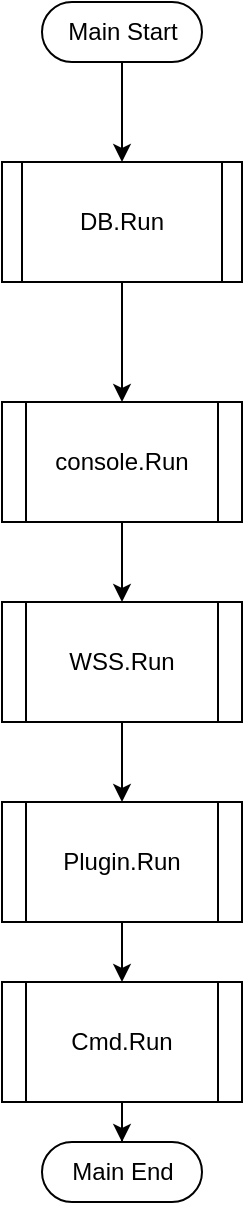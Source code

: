 <mxfile>
    <diagram id="M2TNECSAPc8-mV6phaxg" name="main.main">
        <mxGraphModel dx="600" dy="430" grid="1" gridSize="10" guides="1" tooltips="1" connect="1" arrows="1" fold="1" page="1" pageScale="1" pageWidth="827" pageHeight="1169" math="0" shadow="0">
            <root>
                <mxCell id="0"/>
                <mxCell id="1" parent="0"/>
                <mxCell id="11" value="" style="edgeStyle=orthogonalEdgeStyle;rounded=0;orthogonalLoop=1;jettySize=auto;html=1;" parent="1" source="3" target="10" edge="1">
                    <mxGeometry relative="1" as="geometry"/>
                </mxCell>
                <mxCell id="3" value="Main Start" style="html=1;dashed=0;whitespace=wrap;shape=mxgraph.dfd.start" parent="1" vertex="1">
                    <mxGeometry x="140" y="70" width="80" height="30" as="geometry"/>
                </mxCell>
                <mxCell id="4" value="Main End" style="html=1;dashed=0;whitespace=wrap;shape=mxgraph.dfd.start" parent="1" vertex="1">
                    <mxGeometry x="140" y="640" width="80" height="30" as="geometry"/>
                </mxCell>
                <mxCell id="13" value="" style="edgeStyle=orthogonalEdgeStyle;rounded=0;orthogonalLoop=1;jettySize=auto;html=1;" parent="1" source="10" target="12" edge="1">
                    <mxGeometry relative="1" as="geometry"/>
                </mxCell>
                <mxCell id="10" value="DB.Run" style="shape=process;whiteSpace=wrap;html=1;backgroundOutline=1;size=0.083;" parent="1" vertex="1">
                    <mxGeometry x="120" y="150" width="120" height="60" as="geometry"/>
                </mxCell>
                <mxCell id="15" value="" style="edgeStyle=orthogonalEdgeStyle;rounded=0;orthogonalLoop=1;jettySize=auto;html=1;" parent="1" source="12" target="14" edge="1">
                    <mxGeometry relative="1" as="geometry"/>
                </mxCell>
                <mxCell id="12" value="console.Run" style="shape=process;whiteSpace=wrap;html=1;backgroundOutline=1;" parent="1" vertex="1">
                    <mxGeometry x="120" y="270" width="120" height="60" as="geometry"/>
                </mxCell>
                <mxCell id="18" value="" style="edgeStyle=orthogonalEdgeStyle;rounded=0;orthogonalLoop=1;jettySize=auto;html=1;" parent="1" source="14" target="16" edge="1">
                    <mxGeometry relative="1" as="geometry"/>
                </mxCell>
                <mxCell id="14" value="WSS.Run" style="shape=process;whiteSpace=wrap;html=1;backgroundOutline=1;" parent="1" vertex="1">
                    <mxGeometry x="120" y="370" width="120" height="60" as="geometry"/>
                </mxCell>
                <mxCell id="19" value="" style="edgeStyle=orthogonalEdgeStyle;rounded=0;orthogonalLoop=1;jettySize=auto;html=1;" parent="1" source="16" target="17" edge="1">
                    <mxGeometry relative="1" as="geometry"/>
                </mxCell>
                <mxCell id="16" value="Plugin.Run" style="shape=process;whiteSpace=wrap;html=1;backgroundOutline=1;" parent="1" vertex="1">
                    <mxGeometry x="120" y="470" width="120" height="60" as="geometry"/>
                </mxCell>
                <mxCell id="20" value="" style="edgeStyle=orthogonalEdgeStyle;rounded=0;orthogonalLoop=1;jettySize=auto;html=1;" parent="1" source="17" target="4" edge="1">
                    <mxGeometry relative="1" as="geometry"/>
                </mxCell>
                <mxCell id="17" value="Cmd.Run" style="shape=process;whiteSpace=wrap;html=1;backgroundOutline=1;" parent="1" vertex="1">
                    <mxGeometry x="120" y="560" width="120" height="60" as="geometry"/>
                </mxCell>
            </root>
        </mxGraphModel>
    </diagram>
    <diagram id="DgRXm54Mt9QiTP9P1XXc" name="db.Run">
        <mxGraphModel dx="600" dy="430" grid="1" gridSize="10" guides="1" tooltips="1" connect="1" arrows="1" fold="1" page="1" pageScale="1" pageWidth="827" pageHeight="1169" math="0" shadow="0">
            <root>
                <mxCell id="7sUdZJNiSN5nUaYsZcpJ-0"/>
                <mxCell id="7sUdZJNiSN5nUaYsZcpJ-1" parent="7sUdZJNiSN5nUaYsZcpJ-0"/>
                <mxCell id="OEZo2ttJMFzqsk96og1l-4" value="" style="edgeStyle=orthogonalEdgeStyle;rounded=0;orthogonalLoop=1;jettySize=auto;html=1;" parent="7sUdZJNiSN5nUaYsZcpJ-1" source="7sUdZJNiSN5nUaYsZcpJ-5" target="OEZo2ttJMFzqsk96og1l-3" edge="1">
                    <mxGeometry relative="1" as="geometry"/>
                </mxCell>
                <mxCell id="7sUdZJNiSN5nUaYsZcpJ-5" value="DB.Run Start" style="html=1;dashed=0;whitespace=wrap;shape=mxgraph.dfd.start" parent="7sUdZJNiSN5nUaYsZcpJ-1" vertex="1">
                    <mxGeometry x="270" y="210" width="80" height="30" as="geometry"/>
                </mxCell>
                <mxCell id="Ix3oLzgPtq5K5zmP9US0-0" value="DB.Run End" style="html=1;dashed=0;whitespace=wrap;shape=mxgraph.dfd.start" parent="7sUdZJNiSN5nUaYsZcpJ-1" vertex="1">
                    <mxGeometry x="270" y="990" width="80" height="30" as="geometry"/>
                </mxCell>
                <mxCell id="OEZo2ttJMFzqsk96og1l-6" value="" style="edgeStyle=orthogonalEdgeStyle;rounded=0;orthogonalLoop=1;jettySize=auto;html=1;" parent="7sUdZJNiSN5nUaYsZcpJ-1" source="OEZo2ttJMFzqsk96og1l-3" target="OEZo2ttJMFzqsk96og1l-5" edge="1">
                    <mxGeometry relative="1" as="geometry"/>
                </mxCell>
                <mxCell id="OEZo2ttJMFzqsk96og1l-3" value="&lt;span&gt;Server List&lt;/span&gt;" style="strokeWidth=2;html=1;shape=mxgraph.flowchart.database;whiteSpace=wrap;" parent="7sUdZJNiSN5nUaYsZcpJ-1" vertex="1">
                    <mxGeometry x="280" y="300" width="60" height="60" as="geometry"/>
                </mxCell>
                <mxCell id="OEZo2ttJMFzqsk96og1l-5" value="init ?" style="strokeWidth=2;html=1;shape=mxgraph.flowchart.decision;whiteSpace=wrap;" parent="7sUdZJNiSN5nUaYsZcpJ-1" vertex="1">
                    <mxGeometry x="260" y="410" width="100" height="100" as="geometry"/>
                </mxCell>
                <mxCell id="OEZo2ttJMFzqsk96og1l-55" value="" style="edgeStyle=orthogonalEdgeStyle;rounded=0;orthogonalLoop=1;jettySize=auto;html=1;" parent="7sUdZJNiSN5nUaYsZcpJ-1" source="OEZo2ttJMFzqsk96og1l-7" target="OEZo2ttJMFzqsk96og1l-54" edge="1">
                    <mxGeometry relative="1" as="geometry"/>
                </mxCell>
                <mxCell id="OEZo2ttJMFzqsk96og1l-7" value="Account" style="strokeWidth=2;html=1;shape=mxgraph.flowchart.database;whiteSpace=wrap;" parent="7sUdZJNiSN5nUaYsZcpJ-1" vertex="1">
                    <mxGeometry x="280" y="570" width="60" height="60" as="geometry"/>
                </mxCell>
                <mxCell id="OEZo2ttJMFzqsk96og1l-18" value="" style="group" parent="7sUdZJNiSN5nUaYsZcpJ-1" vertex="1" connectable="0">
                    <mxGeometry x="280" y="530" width="30" height="40" as="geometry"/>
                </mxCell>
                <mxCell id="OEZo2ttJMFzqsk96og1l-38" value="" style="group" parent="OEZo2ttJMFzqsk96og1l-18" vertex="1" connectable="0">
                    <mxGeometry x="-10" width="40" height="20" as="geometry"/>
                </mxCell>
                <mxCell id="OEZo2ttJMFzqsk96og1l-9" value="" style="edgeStyle=orthogonalEdgeStyle;rounded=0;orthogonalLoop=1;jettySize=auto;html=1;" parent="OEZo2ttJMFzqsk96og1l-38" source="OEZo2ttJMFzqsk96og1l-5" target="OEZo2ttJMFzqsk96og1l-7" edge="1">
                    <mxGeometry relative="1" as="geometry">
                        <Array as="points">
                            <mxPoint x="40"/>
                            <mxPoint x="40"/>
                        </Array>
                    </mxGeometry>
                </mxCell>
                <mxCell id="OEZo2ttJMFzqsk96og1l-37" value="yes" style="text;html=1;strokeColor=none;fillColor=none;align=center;verticalAlign=middle;whiteSpace=wrap;rounded=0;" parent="OEZo2ttJMFzqsk96og1l-38" vertex="1">
                    <mxGeometry width="40" height="20" as="geometry"/>
                </mxCell>
                <mxCell id="OEZo2ttJMFzqsk96og1l-36" style="edgeStyle=orthogonalEdgeStyle;rounded=0;orthogonalLoop=1;jettySize=auto;html=1;entryX=1;entryY=0.5;entryDx=0;entryDy=0;entryPerimeter=0;" parent="7sUdZJNiSN5nUaYsZcpJ-1" source="OEZo2ttJMFzqsk96og1l-22" target="OEZo2ttJMFzqsk96og1l-7" edge="1">
                    <mxGeometry relative="1" as="geometry">
                        <Array as="points">
                            <mxPoint x="510" y="600"/>
                        </Array>
                    </mxGeometry>
                </mxCell>
                <mxCell id="OEZo2ttJMFzqsk96og1l-22" value="init" style="rounded=0;whiteSpace=wrap;html=1;" parent="7sUdZJNiSN5nUaYsZcpJ-1" vertex="1">
                    <mxGeometry x="450" y="430" width="120" height="60" as="geometry"/>
                </mxCell>
                <mxCell id="OEZo2ttJMFzqsk96og1l-25" value="" style="group" parent="7sUdZJNiSN5nUaYsZcpJ-1" vertex="1" connectable="0">
                    <mxGeometry x="380" y="430" width="30" height="20" as="geometry"/>
                </mxCell>
                <mxCell id="OEZo2ttJMFzqsk96og1l-23" value="" style="edgeStyle=orthogonalEdgeStyle;rounded=0;orthogonalLoop=1;jettySize=auto;html=1;" parent="OEZo2ttJMFzqsk96og1l-25" source="OEZo2ttJMFzqsk96og1l-5" target="OEZo2ttJMFzqsk96og1l-22" edge="1">
                    <mxGeometry relative="1" as="geometry"/>
                </mxCell>
                <mxCell id="OEZo2ttJMFzqsk96og1l-24" value="no" style="text;html=1;resizable=0;autosize=1;align=center;verticalAlign=middle;points=[];fillColor=none;strokeColor=none;rounded=0;" parent="OEZo2ttJMFzqsk96og1l-25" vertex="1">
                    <mxGeometry width="30" height="20" as="geometry"/>
                </mxCell>
                <mxCell id="OEZo2ttJMFzqsk96og1l-39" value="init ?" style="strokeWidth=2;html=1;shape=mxgraph.flowchart.decision;whiteSpace=wrap;" parent="7sUdZJNiSN5nUaYsZcpJ-1" vertex="1">
                    <mxGeometry x="260" y="830" width="100" height="100" as="geometry"/>
                </mxCell>
                <mxCell id="OEZo2ttJMFzqsk96og1l-53" style="edgeStyle=orthogonalEdgeStyle;rounded=0;orthogonalLoop=1;jettySize=auto;html=1;entryX=1;entryY=0.5;entryDx=0;entryDy=0;entryPerimeter=0;" parent="7sUdZJNiSN5nUaYsZcpJ-1" source="OEZo2ttJMFzqsk96og1l-43" target="Ix3oLzgPtq5K5zmP9US0-0" edge="1">
                    <mxGeometry relative="1" as="geometry">
                        <Array as="points">
                            <mxPoint x="510" y="1005"/>
                        </Array>
                    </mxGeometry>
                </mxCell>
                <mxCell id="OEZo2ttJMFzqsk96og1l-43" value="init" style="rounded=0;whiteSpace=wrap;html=1;" parent="7sUdZJNiSN5nUaYsZcpJ-1" vertex="1">
                    <mxGeometry x="450" y="850" width="120" height="60" as="geometry"/>
                </mxCell>
                <mxCell id="OEZo2ttJMFzqsk96og1l-44" value="" style="group" parent="7sUdZJNiSN5nUaYsZcpJ-1" vertex="1" connectable="0">
                    <mxGeometry x="380" y="850" width="30" height="20" as="geometry"/>
                </mxCell>
                <mxCell id="OEZo2ttJMFzqsk96og1l-45" value="" style="edgeStyle=orthogonalEdgeStyle;rounded=0;orthogonalLoop=1;jettySize=auto;html=1;" parent="OEZo2ttJMFzqsk96og1l-44" source="OEZo2ttJMFzqsk96og1l-39" target="OEZo2ttJMFzqsk96og1l-43" edge="1">
                    <mxGeometry relative="1" as="geometry"/>
                </mxCell>
                <mxCell id="OEZo2ttJMFzqsk96og1l-46" value="no" style="text;html=1;resizable=0;autosize=1;align=center;verticalAlign=middle;points=[];fillColor=none;strokeColor=none;rounded=0;" parent="OEZo2ttJMFzqsk96og1l-44" vertex="1">
                    <mxGeometry width="30" height="20" as="geometry"/>
                </mxCell>
                <mxCell id="OEZo2ttJMFzqsk96og1l-49" value="" style="group" parent="7sUdZJNiSN5nUaYsZcpJ-1" vertex="1" connectable="0">
                    <mxGeometry x="260" y="960" width="40" height="20" as="geometry"/>
                </mxCell>
                <mxCell id="OEZo2ttJMFzqsk96og1l-48" value="" style="edgeStyle=orthogonalEdgeStyle;rounded=0;orthogonalLoop=1;jettySize=auto;html=1;" parent="OEZo2ttJMFzqsk96og1l-49" source="OEZo2ttJMFzqsk96og1l-39" target="Ix3oLzgPtq5K5zmP9US0-0" edge="1">
                    <mxGeometry relative="1" as="geometry"/>
                </mxCell>
                <mxCell id="OEZo2ttJMFzqsk96og1l-40" value="" style="group" parent="OEZo2ttJMFzqsk96og1l-49" vertex="1" connectable="0">
                    <mxGeometry width="40" height="20" as="geometry"/>
                </mxCell>
                <mxCell id="OEZo2ttJMFzqsk96og1l-41" value="" style="edgeStyle=orthogonalEdgeStyle;rounded=0;orthogonalLoop=1;jettySize=auto;html=1;" parent="OEZo2ttJMFzqsk96og1l-40" source="OEZo2ttJMFzqsk96og1l-39" edge="1">
                    <mxGeometry relative="1" as="geometry">
                        <Array as="points">
                            <mxPoint x="40"/>
                            <mxPoint x="40"/>
                        </Array>
                    </mxGeometry>
                </mxCell>
                <mxCell id="OEZo2ttJMFzqsk96og1l-42" value="yes" style="text;html=1;strokeColor=none;fillColor=none;align=center;verticalAlign=middle;whiteSpace=wrap;rounded=0;" parent="OEZo2ttJMFzqsk96og1l-40" vertex="1">
                    <mxGeometry width="40" height="20" as="geometry"/>
                </mxCell>
                <mxCell id="OEZo2ttJMFzqsk96og1l-56" value="" style="edgeStyle=orthogonalEdgeStyle;rounded=0;orthogonalLoop=1;jettySize=auto;html=1;" parent="7sUdZJNiSN5nUaYsZcpJ-1" source="OEZo2ttJMFzqsk96og1l-54" target="OEZo2ttJMFzqsk96og1l-39" edge="1">
                    <mxGeometry relative="1" as="geometry"/>
                </mxCell>
                <mxCell id="OEZo2ttJMFzqsk96og1l-54" value="set console.ServerList" style="rounded=0;whiteSpace=wrap;html=1;" parent="7sUdZJNiSN5nUaYsZcpJ-1" vertex="1">
                    <mxGeometry x="250" y="690" width="120" height="60" as="geometry"/>
                </mxCell>
            </root>
        </mxGraphModel>
    </diagram>
</mxfile>